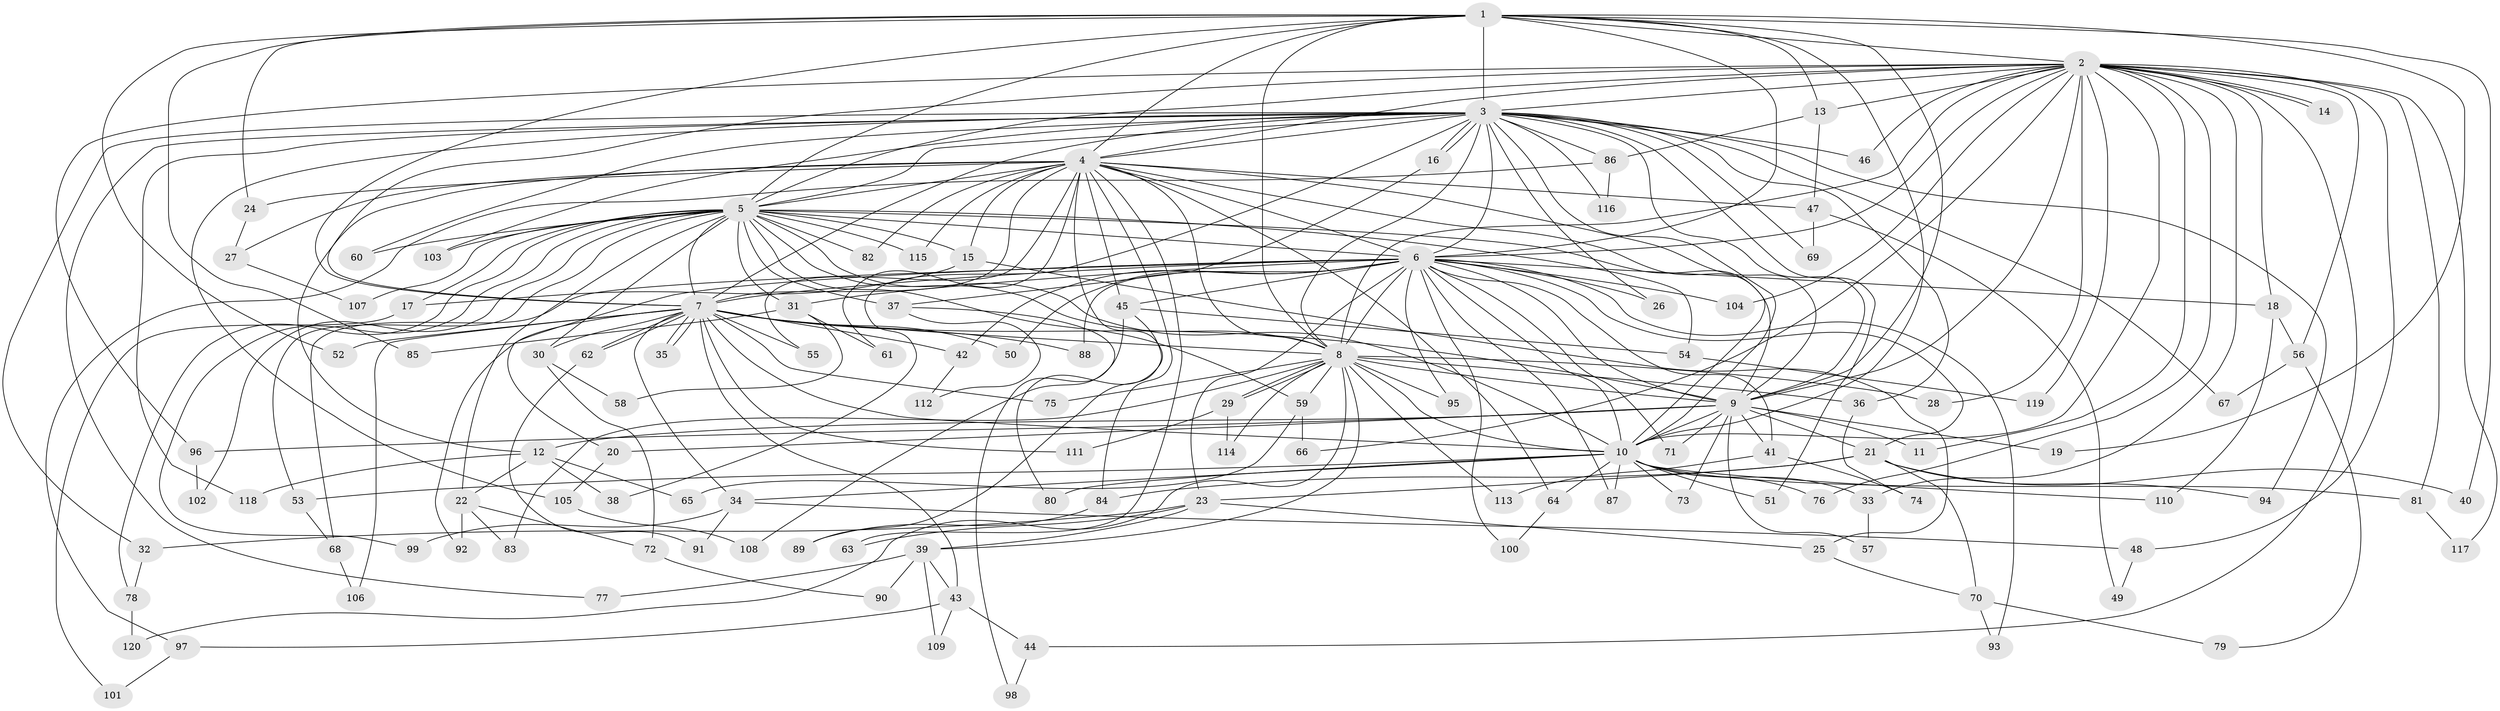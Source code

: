 // coarse degree distribution, {16: 0.011494252873563218, 24: 0.011494252873563218, 26: 0.022988505747126436, 20: 0.011494252873563218, 25: 0.011494252873563218, 23: 0.011494252873563218, 19: 0.022988505747126436, 18: 0.011494252873563218, 2: 0.45977011494252873, 6: 0.034482758620689655, 4: 0.09195402298850575, 3: 0.20689655172413793, 7: 0.022988505747126436, 5: 0.06896551724137931}
// Generated by graph-tools (version 1.1) at 2025/41/03/06/25 10:41:36]
// undirected, 120 vertices, 265 edges
graph export_dot {
graph [start="1"]
  node [color=gray90,style=filled];
  1;
  2;
  3;
  4;
  5;
  6;
  7;
  8;
  9;
  10;
  11;
  12;
  13;
  14;
  15;
  16;
  17;
  18;
  19;
  20;
  21;
  22;
  23;
  24;
  25;
  26;
  27;
  28;
  29;
  30;
  31;
  32;
  33;
  34;
  35;
  36;
  37;
  38;
  39;
  40;
  41;
  42;
  43;
  44;
  45;
  46;
  47;
  48;
  49;
  50;
  51;
  52;
  53;
  54;
  55;
  56;
  57;
  58;
  59;
  60;
  61;
  62;
  63;
  64;
  65;
  66;
  67;
  68;
  69;
  70;
  71;
  72;
  73;
  74;
  75;
  76;
  77;
  78;
  79;
  80;
  81;
  82;
  83;
  84;
  85;
  86;
  87;
  88;
  89;
  90;
  91;
  92;
  93;
  94;
  95;
  96;
  97;
  98;
  99;
  100;
  101;
  102;
  103;
  104;
  105;
  106;
  107;
  108;
  109;
  110;
  111;
  112;
  113;
  114;
  115;
  116;
  117;
  118;
  119;
  120;
  1 -- 2;
  1 -- 3;
  1 -- 4;
  1 -- 5;
  1 -- 6;
  1 -- 7;
  1 -- 8;
  1 -- 9;
  1 -- 10;
  1 -- 13;
  1 -- 19;
  1 -- 24;
  1 -- 40;
  1 -- 52;
  1 -- 85;
  2 -- 3;
  2 -- 4;
  2 -- 5;
  2 -- 6;
  2 -- 7;
  2 -- 8;
  2 -- 9;
  2 -- 10;
  2 -- 11;
  2 -- 13;
  2 -- 14;
  2 -- 14;
  2 -- 18;
  2 -- 28;
  2 -- 33;
  2 -- 44;
  2 -- 46;
  2 -- 48;
  2 -- 56;
  2 -- 66;
  2 -- 76;
  2 -- 81;
  2 -- 96;
  2 -- 104;
  2 -- 117;
  2 -- 119;
  3 -- 4;
  3 -- 5;
  3 -- 6;
  3 -- 7;
  3 -- 8;
  3 -- 9;
  3 -- 10;
  3 -- 16;
  3 -- 16;
  3 -- 26;
  3 -- 32;
  3 -- 36;
  3 -- 38;
  3 -- 46;
  3 -- 51;
  3 -- 60;
  3 -- 67;
  3 -- 69;
  3 -- 77;
  3 -- 86;
  3 -- 94;
  3 -- 103;
  3 -- 105;
  3 -- 116;
  3 -- 118;
  4 -- 5;
  4 -- 6;
  4 -- 7;
  4 -- 8;
  4 -- 9;
  4 -- 10;
  4 -- 12;
  4 -- 15;
  4 -- 24;
  4 -- 27;
  4 -- 45;
  4 -- 47;
  4 -- 55;
  4 -- 61;
  4 -- 63;
  4 -- 64;
  4 -- 80;
  4 -- 82;
  4 -- 84;
  4 -- 115;
  5 -- 6;
  5 -- 7;
  5 -- 8;
  5 -- 9;
  5 -- 10;
  5 -- 15;
  5 -- 17;
  5 -- 22;
  5 -- 30;
  5 -- 31;
  5 -- 37;
  5 -- 53;
  5 -- 54;
  5 -- 59;
  5 -- 60;
  5 -- 78;
  5 -- 82;
  5 -- 99;
  5 -- 102;
  5 -- 103;
  5 -- 107;
  5 -- 115;
  6 -- 7;
  6 -- 8;
  6 -- 9;
  6 -- 10;
  6 -- 18;
  6 -- 20;
  6 -- 21;
  6 -- 23;
  6 -- 26;
  6 -- 31;
  6 -- 41;
  6 -- 42;
  6 -- 45;
  6 -- 50;
  6 -- 68;
  6 -- 71;
  6 -- 87;
  6 -- 88;
  6 -- 93;
  6 -- 95;
  6 -- 100;
  6 -- 104;
  7 -- 8;
  7 -- 9;
  7 -- 10;
  7 -- 30;
  7 -- 34;
  7 -- 35;
  7 -- 35;
  7 -- 42;
  7 -- 43;
  7 -- 50;
  7 -- 52;
  7 -- 55;
  7 -- 62;
  7 -- 62;
  7 -- 75;
  7 -- 88;
  7 -- 92;
  7 -- 106;
  7 -- 111;
  8 -- 9;
  8 -- 10;
  8 -- 28;
  8 -- 29;
  8 -- 29;
  8 -- 36;
  8 -- 39;
  8 -- 59;
  8 -- 75;
  8 -- 83;
  8 -- 95;
  8 -- 113;
  8 -- 114;
  8 -- 120;
  9 -- 10;
  9 -- 11;
  9 -- 12;
  9 -- 19;
  9 -- 20;
  9 -- 21;
  9 -- 41;
  9 -- 57;
  9 -- 71;
  9 -- 73;
  9 -- 96;
  10 -- 33;
  10 -- 34;
  10 -- 51;
  10 -- 53;
  10 -- 64;
  10 -- 73;
  10 -- 76;
  10 -- 80;
  10 -- 81;
  10 -- 87;
  10 -- 110;
  12 -- 22;
  12 -- 38;
  12 -- 65;
  12 -- 118;
  13 -- 47;
  13 -- 86;
  15 -- 17;
  15 -- 25;
  16 -- 37;
  17 -- 101;
  18 -- 56;
  18 -- 110;
  20 -- 105;
  21 -- 23;
  21 -- 40;
  21 -- 70;
  21 -- 84;
  21 -- 94;
  22 -- 72;
  22 -- 83;
  22 -- 92;
  23 -- 25;
  23 -- 32;
  23 -- 39;
  23 -- 63;
  24 -- 27;
  25 -- 70;
  27 -- 107;
  29 -- 111;
  29 -- 114;
  30 -- 58;
  30 -- 72;
  31 -- 58;
  31 -- 61;
  31 -- 85;
  32 -- 78;
  33 -- 57;
  34 -- 48;
  34 -- 91;
  34 -- 99;
  36 -- 74;
  37 -- 98;
  37 -- 112;
  39 -- 43;
  39 -- 77;
  39 -- 90;
  39 -- 109;
  41 -- 74;
  41 -- 113;
  42 -- 112;
  43 -- 44;
  43 -- 97;
  43 -- 109;
  44 -- 98;
  45 -- 54;
  45 -- 89;
  45 -- 108;
  47 -- 49;
  47 -- 69;
  48 -- 49;
  53 -- 68;
  54 -- 119;
  56 -- 67;
  56 -- 79;
  59 -- 65;
  59 -- 66;
  62 -- 91;
  64 -- 100;
  68 -- 106;
  70 -- 79;
  70 -- 93;
  72 -- 90;
  78 -- 120;
  81 -- 117;
  84 -- 89;
  86 -- 97;
  86 -- 116;
  96 -- 102;
  97 -- 101;
  105 -- 108;
}
